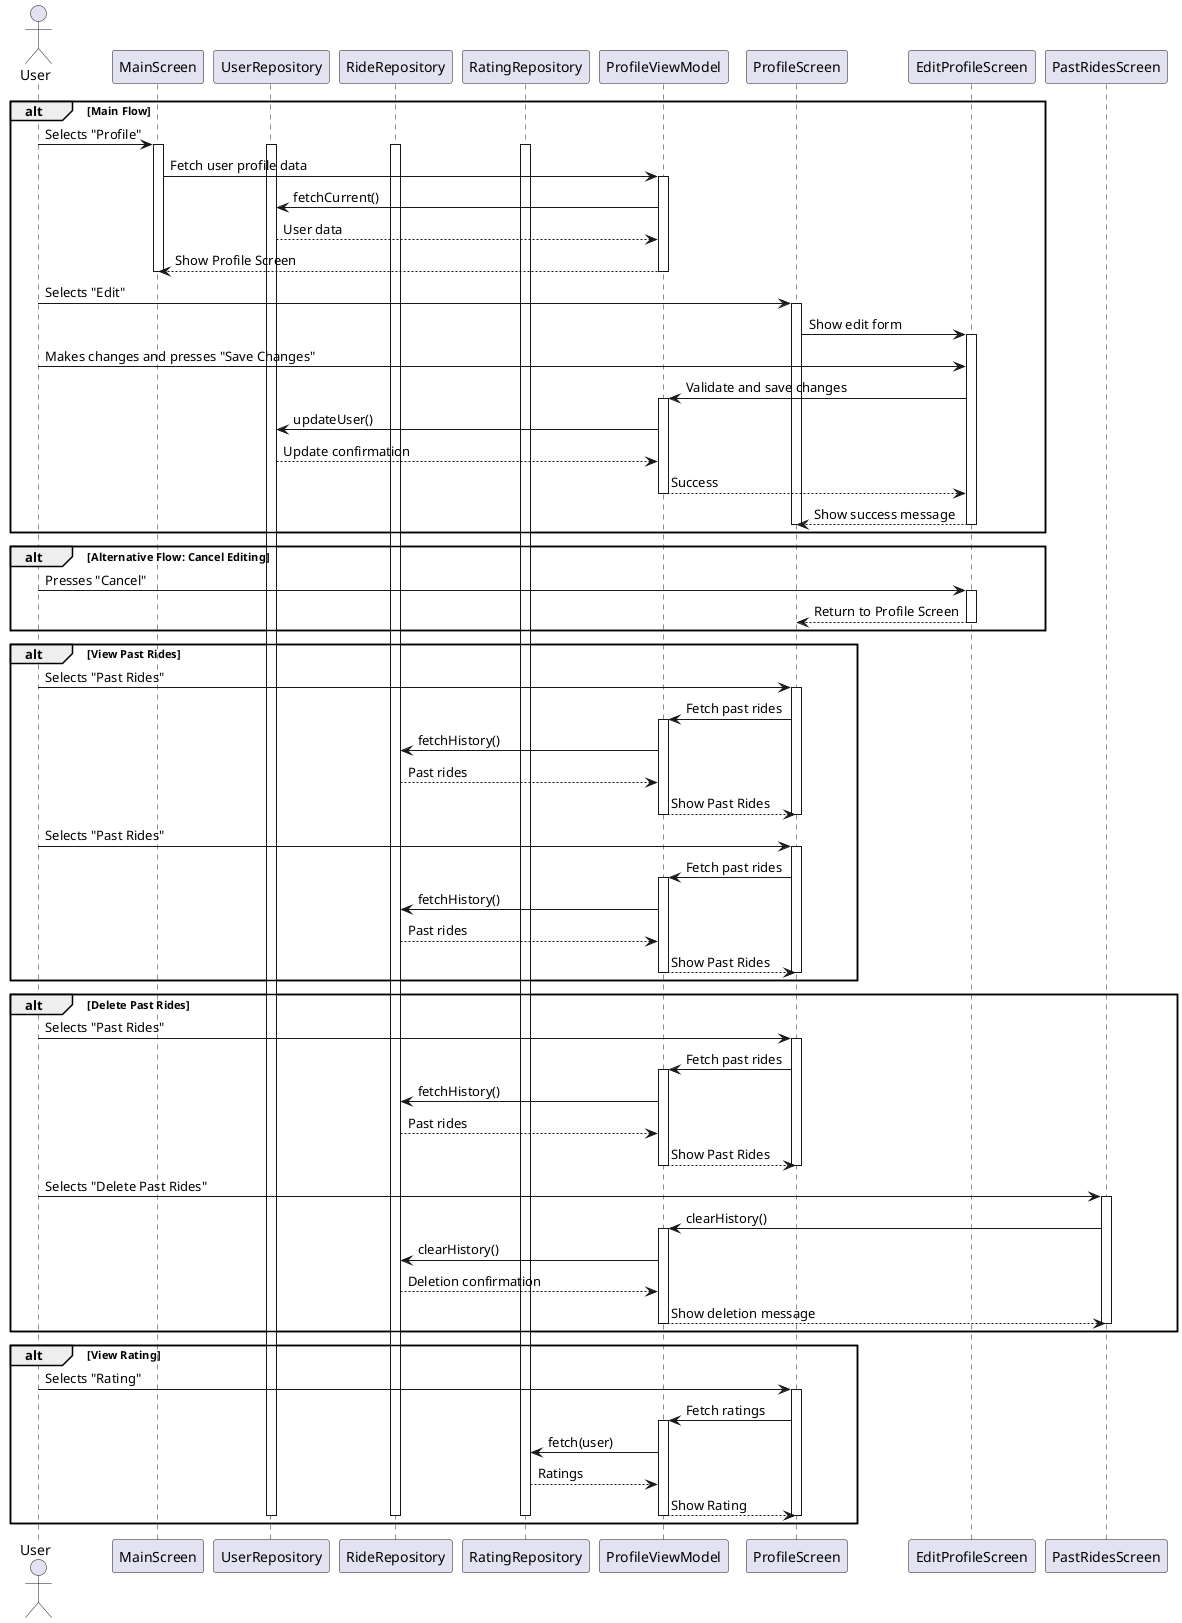 @startuml Manage-Profile-Sequence

actor User

alt Main Flow
    User -> MainScreen : Selects "Profile"
    activate MainScreen
    activate UserRepository
    activate RideRepository
    activate RatingRepository
    MainScreen -> ProfileViewModel : Fetch user profile data
    activate ProfileViewModel
    ProfileViewModel -> UserRepository : fetchCurrent()
    UserRepository --> ProfileViewModel : User data
    ProfileViewModel --> MainScreen : Show Profile Screen
    deactivate ProfileViewModel
    deactivate MainScreen
    User -> ProfileScreen : Selects "Edit"
    activate ProfileScreen
    ProfileScreen -> EditProfileScreen : Show edit form
    activate EditProfileScreen
    User -> EditProfileScreen : Makes changes and presses "Save Changes"
    EditProfileScreen -> ProfileViewModel : Validate and save changes
    activate ProfileViewModel
    ProfileViewModel -> UserRepository : updateUser()
    UserRepository --> ProfileViewModel : Update confirmation
    ProfileViewModel --> EditProfileScreen : Success
    deactivate ProfileViewModel
    EditProfileScreen --> ProfileScreen : Show success message
    deactivate EditProfileScreen
    deactivate ProfileScreen
end

alt Alternative Flow: Cancel Editing
    User -> EditProfileScreen : Presses "Cancel"
    activate EditProfileScreen
    EditProfileScreen --> ProfileScreen : Return to Profile Screen
    deactivate EditProfileScreen
end

alt View Past Rides
    User -> ProfileScreen : Selects "Past Rides"
    activate ProfileScreen
    ProfileScreen -> ProfileViewModel : Fetch past rides
    activate ProfileViewModel
    ProfileViewModel -> RideRepository : fetchHistory()
    RideRepository --> ProfileViewModel : Past rides
    ProfileViewModel --> ProfileScreen : Show Past Rides
    deactivate ProfileViewModel
    deactivate ProfileScreen
    User -> ProfileScreen : Selects "Past Rides"
    activate ProfileScreen
    ProfileScreen -> ProfileViewModel : Fetch past rides
    activate ProfileViewModel
    ProfileViewModel -> RideRepository : fetchHistory()
    RideRepository --> ProfileViewModel : Past rides
    ProfileViewModel --> ProfileScreen : Show Past Rides
    deactivate ProfileViewModel
    deactivate ProfileScreen
end

alt Delete Past Rides 
    User -> ProfileScreen : Selects "Past Rides"
    activate ProfileScreen
    ProfileScreen -> ProfileViewModel : Fetch past rides
    activate ProfileViewModel
    ProfileViewModel -> RideRepository : fetchHistory()
    RideRepository --> ProfileViewModel : Past rides
    ProfileViewModel --> ProfileScreen : Show Past Rides
    deactivate ProfileViewModel
    deactivate ProfileScreen
    User -> PastRidesScreen : Selects "Delete Past Rides"
    activate PastRidesScreen
    PastRidesScreen -> ProfileViewModel : clearHistory()
    activate ProfileViewModel
    ProfileViewModel -> RideRepository : clearHistory()
    RideRepository --> ProfileViewModel : Deletion confirmation
    ProfileViewModel --> PastRidesScreen : Show deletion message
    deactivate ProfileViewModel
    deactivate PastRidesScreen
end

alt View Rating 
    User -> ProfileScreen : Selects "Rating"
    activate ProfileScreen
    ProfileScreen -> ProfileViewModel : Fetch ratings
    activate ProfileViewModel
    ProfileViewModel -> RatingRepository : fetch(user)
    RatingRepository --> ProfileViewModel : Ratings
    ProfileViewModel --> ProfileScreen : Show Rating
    deactivate ProfileViewModel
    deactivate ProfileScreen
    deactivate UserRepository
    deactivate RatingRepository
    deactivate RideRepository
end
@enduml